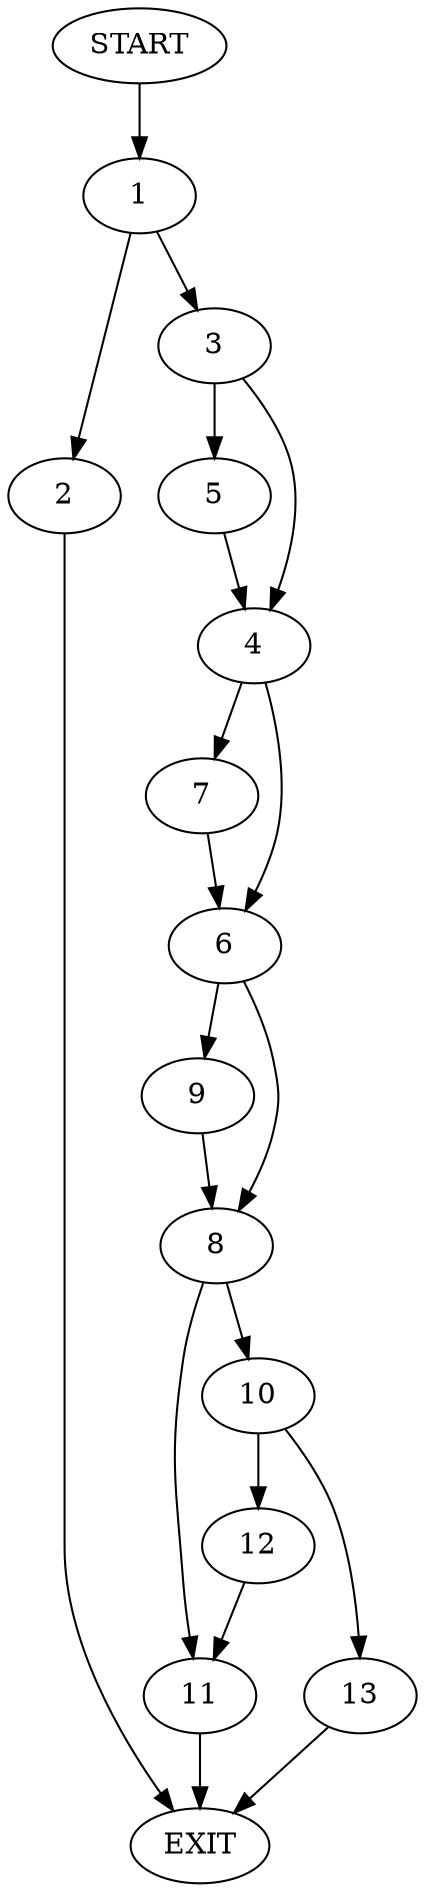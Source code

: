 digraph {
0 [label="START"]
14 [label="EXIT"]
0 -> 1
1 -> 2
1 -> 3
3 -> 4
3 -> 5
2 -> 14
4 -> 6
4 -> 7
5 -> 4
7 -> 6
6 -> 8
6 -> 9
9 -> 8
8 -> 10
8 -> 11
11 -> 14
10 -> 12
10 -> 13
12 -> 11
13 -> 14
}
